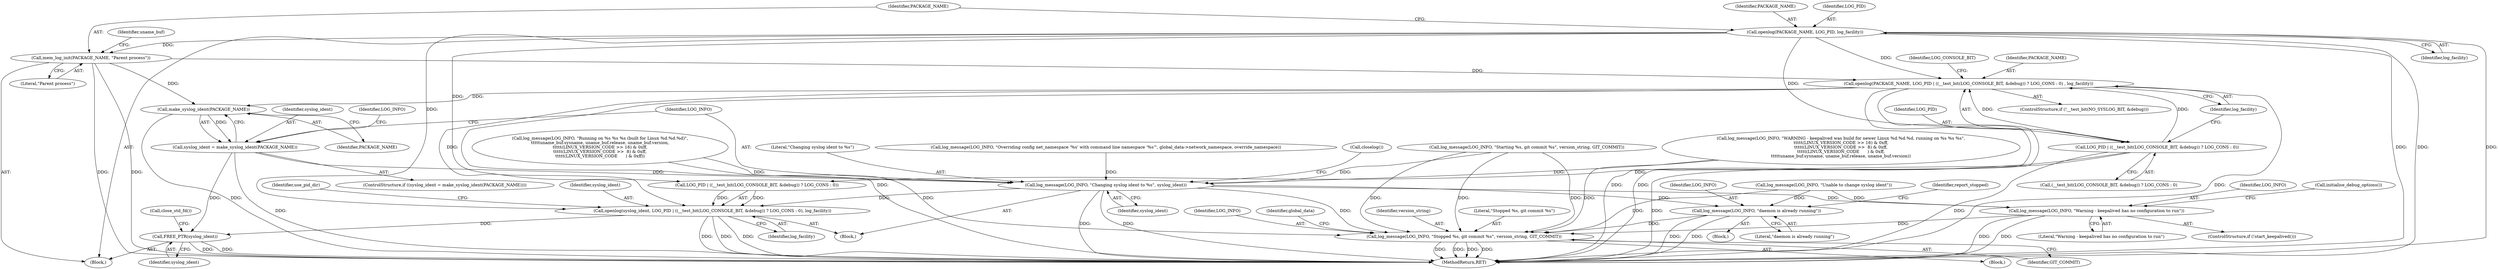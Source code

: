 digraph "0_keepalived_c6247a9ef2c7b33244ab1d3aa5d629ec49f0a067_1@API" {
"1000451" [label="(Call,make_syslog_ident(PACKAGE_NAME))"];
"1000305" [label="(Call,openlog(PACKAGE_NAME, LOG_PID | ((__test_bit(LOG_CONSOLE_BIT, &debug)) ? LOG_CONS : 0) , log_facility))"];
"1000164" [label="(Call,mem_log_init(PACKAGE_NAME, \"Parent process\"))"];
"1000160" [label="(Call,openlog(PACKAGE_NAME, LOG_PID, log_facility))"];
"1000307" [label="(Call,LOG_PID | ((__test_bit(LOG_CONSOLE_BIT, &debug)) ? LOG_CONS : 0))"];
"1000449" [label="(Call,syslog_ident = make_syslog_ident(PACKAGE_NAME))"];
"1000454" [label="(Call,log_message(LOG_INFO, \"Changing syslog ident to %s\", syslog_ident))"];
"1000459" [label="(Call,openlog(syslog_ident, LOG_PID | ((__test_bit(LOG_CONSOLE_BIT, &debug)) ? LOG_CONS : 0), log_facility))"];
"1000668" [label="(Call,FREE_PTR(syslog_ident))"];
"1000579" [label="(Call,log_message(LOG_INFO, \"daemon is already running\"))"];
"1000643" [label="(Call,log_message(LOG_INFO, \"Stopped %s, git commit %s\", version_string, GIT_COMMIT))"];
"1000630" [label="(Call,log_message(LOG_INFO, \"Warning - keepalived has no configuration to run\"))"];
"1000307" [label="(Call,LOG_PID | ((__test_bit(LOG_CONSOLE_BIT, &debug)) ? LOG_CONS : 0))"];
"1000456" [label="(Literal,\"Changing syslog ident to %s\")"];
"1000644" [label="(Identifier,LOG_INFO)"];
"1000632" [label="(Literal,\"Warning - keepalived has no configuration to run\")"];
"1000453" [label="(Block,)"];
"1000580" [label="(Identifier,LOG_INFO)"];
"1000476" [label="(Identifier,use_pid_dir)"];
"1000650" [label="(Identifier,global_data)"];
"1000368" [label="(Call,log_message(LOG_INFO, \"Running on %s %s %s (built for Linux %d.%d.%d)\",\n\t\t\t\t\tuname_buf.sysname, uname_buf.release, uname_buf.version,\n\t\t\t\t\t(LINUX_VERSION_CODE >> 16) & 0xff,\n\t\t\t\t\t(LINUX_VERSION_CODE >>  8) & 0xff,\n\t\t\t\t\t(LINUX_VERSION_CODE      ) & 0xff))"];
"1000455" [label="(Identifier,LOG_INFO)"];
"1000308" [label="(Identifier,LOG_PID)"];
"1000454" [label="(Call,log_message(LOG_INFO, \"Changing syslog ident to %s\", syslog_ident))"];
"1000645" [label="(Literal,\"Stopped %s, git commit %s\")"];
"1000170" [label="(Identifier,uname_buf)"];
"1000583" [label="(Identifier,report_stopped)"];
"1000461" [label="(Call,LOG_PID | ((__test_bit(LOG_CONSOLE_BIT, &debug)) ? LOG_CONS : 0))"];
"1000163" [label="(Identifier,log_facility)"];
"1000340" [label="(Call,log_message(LOG_INFO, \"WARNING - keepalived was build for newer Linux %d.%d.%d, running on %s %s %s\",\n\t\t\t\t\t(LINUX_VERSION_CODE >> 16) & 0xff,\n\t\t\t\t\t(LINUX_VERSION_CODE >>  8) & 0xff,\n\t\t\t\t\t(LINUX_VERSION_CODE      ) & 0xff,\n\t\t\t\t\tuname_buf.sysname, uname_buf.release, uname_buf.version))"];
"1000299" [label="(ControlStructure,if (!__test_bit(NO_SYSLOG_BIT, &debug)))"];
"1000630" [label="(Call,log_message(LOG_INFO, \"Warning - keepalived has no configuration to run\"))"];
"1000579" [label="(Call,log_message(LOG_INFO, \"daemon is already running\"))"];
"1000631" [label="(Identifier,LOG_INFO)"];
"1000449" [label="(Call,syslog_ident = make_syslog_ident(PACKAGE_NAME))"];
"1000166" [label="(Literal,\"Parent process\")"];
"1000451" [label="(Call,make_syslog_ident(PACKAGE_NAME))"];
"1000578" [label="(Block,)"];
"1000647" [label="(Identifier,GIT_COMMIT)"];
"1000319" [label="(Identifier,LOG_CONSOLE_BIT)"];
"1000668" [label="(Call,FREE_PTR(syslog_ident))"];
"1000323" [label="(Call,log_message(LOG_INFO, \"Starting %s, git commit %s\", version_string, GIT_COMMIT))"];
"1000129" [label="(Block,)"];
"1000428" [label="(Call,log_message(LOG_INFO, \"Overriding config net_namespace '%s' with command line namespace '%s'\", global_data->network_namespace, override_namespace))"];
"1000457" [label="(Identifier,syslog_ident)"];
"1000627" [label="(ControlStructure,if (!start_keepalived()))"];
"1000459" [label="(Call,openlog(syslog_ident, LOG_PID | ((__test_bit(LOG_CONSOLE_BIT, &debug)) ? LOG_CONS : 0), log_facility))"];
"1000581" [label="(Literal,\"daemon is already running\")"];
"1000306" [label="(Identifier,PACKAGE_NAME)"];
"1000450" [label="(Identifier,syslog_ident)"];
"1000470" [label="(Identifier,log_facility)"];
"1000165" [label="(Identifier,PACKAGE_NAME)"];
"1000161" [label="(Identifier,PACKAGE_NAME)"];
"1000633" [label="(Call,initialise_debug_options())"];
"1000670" [label="(Call,close_std_fd())"];
"1000673" [label="(MethodReturn,RET)"];
"1000472" [label="(Call,log_message(LOG_INFO, \"Unable to change syslog ident\"))"];
"1000642" [label="(Block,)"];
"1000458" [label="(Call,closelog())"];
"1000669" [label="(Identifier,syslog_ident)"];
"1000646" [label="(Identifier,version_string)"];
"1000316" [label="(Identifier,log_facility)"];
"1000164" [label="(Call,mem_log_init(PACKAGE_NAME, \"Parent process\"))"];
"1000160" [label="(Call,openlog(PACKAGE_NAME, LOG_PID, log_facility))"];
"1000162" [label="(Identifier,LOG_PID)"];
"1000473" [label="(Identifier,LOG_INFO)"];
"1000460" [label="(Identifier,syslog_ident)"];
"1000643" [label="(Call,log_message(LOG_INFO, \"Stopped %s, git commit %s\", version_string, GIT_COMMIT))"];
"1000309" [label="(Call,(__test_bit(LOG_CONSOLE_BIT, &debug)) ? LOG_CONS : 0)"];
"1000448" [label="(ControlStructure,if ((syslog_ident = make_syslog_ident(PACKAGE_NAME))))"];
"1000305" [label="(Call,openlog(PACKAGE_NAME, LOG_PID | ((__test_bit(LOG_CONSOLE_BIT, &debug)) ? LOG_CONS : 0) , log_facility))"];
"1000452" [label="(Identifier,PACKAGE_NAME)"];
"1000451" -> "1000449"  [label="AST: "];
"1000451" -> "1000452"  [label="CFG: "];
"1000452" -> "1000451"  [label="AST: "];
"1000449" -> "1000451"  [label="CFG: "];
"1000451" -> "1000673"  [label="DDG: "];
"1000451" -> "1000449"  [label="DDG: "];
"1000305" -> "1000451"  [label="DDG: "];
"1000164" -> "1000451"  [label="DDG: "];
"1000305" -> "1000299"  [label="AST: "];
"1000305" -> "1000316"  [label="CFG: "];
"1000306" -> "1000305"  [label="AST: "];
"1000307" -> "1000305"  [label="AST: "];
"1000316" -> "1000305"  [label="AST: "];
"1000319" -> "1000305"  [label="CFG: "];
"1000305" -> "1000673"  [label="DDG: "];
"1000305" -> "1000673"  [label="DDG: "];
"1000305" -> "1000673"  [label="DDG: "];
"1000305" -> "1000673"  [label="DDG: "];
"1000164" -> "1000305"  [label="DDG: "];
"1000307" -> "1000305"  [label="DDG: "];
"1000307" -> "1000305"  [label="DDG: "];
"1000160" -> "1000305"  [label="DDG: "];
"1000305" -> "1000459"  [label="DDG: "];
"1000164" -> "1000129"  [label="AST: "];
"1000164" -> "1000166"  [label="CFG: "];
"1000165" -> "1000164"  [label="AST: "];
"1000166" -> "1000164"  [label="AST: "];
"1000170" -> "1000164"  [label="CFG: "];
"1000164" -> "1000673"  [label="DDG: "];
"1000164" -> "1000673"  [label="DDG: "];
"1000160" -> "1000164"  [label="DDG: "];
"1000160" -> "1000129"  [label="AST: "];
"1000160" -> "1000163"  [label="CFG: "];
"1000161" -> "1000160"  [label="AST: "];
"1000162" -> "1000160"  [label="AST: "];
"1000163" -> "1000160"  [label="AST: "];
"1000165" -> "1000160"  [label="CFG: "];
"1000160" -> "1000673"  [label="DDG: "];
"1000160" -> "1000673"  [label="DDG: "];
"1000160" -> "1000673"  [label="DDG: "];
"1000160" -> "1000307"  [label="DDG: "];
"1000160" -> "1000461"  [label="DDG: "];
"1000160" -> "1000459"  [label="DDG: "];
"1000307" -> "1000309"  [label="CFG: "];
"1000308" -> "1000307"  [label="AST: "];
"1000309" -> "1000307"  [label="AST: "];
"1000316" -> "1000307"  [label="CFG: "];
"1000307" -> "1000673"  [label="DDG: "];
"1000307" -> "1000673"  [label="DDG: "];
"1000307" -> "1000461"  [label="DDG: "];
"1000449" -> "1000448"  [label="AST: "];
"1000450" -> "1000449"  [label="AST: "];
"1000455" -> "1000449"  [label="CFG: "];
"1000473" -> "1000449"  [label="CFG: "];
"1000449" -> "1000673"  [label="DDG: "];
"1000449" -> "1000454"  [label="DDG: "];
"1000449" -> "1000668"  [label="DDG: "];
"1000454" -> "1000453"  [label="AST: "];
"1000454" -> "1000457"  [label="CFG: "];
"1000455" -> "1000454"  [label="AST: "];
"1000456" -> "1000454"  [label="AST: "];
"1000457" -> "1000454"  [label="AST: "];
"1000458" -> "1000454"  [label="CFG: "];
"1000454" -> "1000673"  [label="DDG: "];
"1000454" -> "1000673"  [label="DDG: "];
"1000368" -> "1000454"  [label="DDG: "];
"1000323" -> "1000454"  [label="DDG: "];
"1000340" -> "1000454"  [label="DDG: "];
"1000428" -> "1000454"  [label="DDG: "];
"1000454" -> "1000459"  [label="DDG: "];
"1000454" -> "1000579"  [label="DDG: "];
"1000454" -> "1000630"  [label="DDG: "];
"1000454" -> "1000643"  [label="DDG: "];
"1000459" -> "1000453"  [label="AST: "];
"1000459" -> "1000470"  [label="CFG: "];
"1000460" -> "1000459"  [label="AST: "];
"1000461" -> "1000459"  [label="AST: "];
"1000470" -> "1000459"  [label="AST: "];
"1000476" -> "1000459"  [label="CFG: "];
"1000459" -> "1000673"  [label="DDG: "];
"1000459" -> "1000673"  [label="DDG: "];
"1000459" -> "1000673"  [label="DDG: "];
"1000461" -> "1000459"  [label="DDG: "];
"1000461" -> "1000459"  [label="DDG: "];
"1000459" -> "1000668"  [label="DDG: "];
"1000668" -> "1000129"  [label="AST: "];
"1000668" -> "1000669"  [label="CFG: "];
"1000669" -> "1000668"  [label="AST: "];
"1000670" -> "1000668"  [label="CFG: "];
"1000668" -> "1000673"  [label="DDG: "];
"1000668" -> "1000673"  [label="DDG: "];
"1000579" -> "1000578"  [label="AST: "];
"1000579" -> "1000581"  [label="CFG: "];
"1000580" -> "1000579"  [label="AST: "];
"1000581" -> "1000579"  [label="AST: "];
"1000583" -> "1000579"  [label="CFG: "];
"1000579" -> "1000673"  [label="DDG: "];
"1000579" -> "1000673"  [label="DDG: "];
"1000472" -> "1000579"  [label="DDG: "];
"1000579" -> "1000643"  [label="DDG: "];
"1000643" -> "1000642"  [label="AST: "];
"1000643" -> "1000647"  [label="CFG: "];
"1000644" -> "1000643"  [label="AST: "];
"1000645" -> "1000643"  [label="AST: "];
"1000646" -> "1000643"  [label="AST: "];
"1000647" -> "1000643"  [label="AST: "];
"1000650" -> "1000643"  [label="CFG: "];
"1000643" -> "1000673"  [label="DDG: "];
"1000643" -> "1000673"  [label="DDG: "];
"1000643" -> "1000673"  [label="DDG: "];
"1000643" -> "1000673"  [label="DDG: "];
"1000630" -> "1000643"  [label="DDG: "];
"1000340" -> "1000643"  [label="DDG: "];
"1000368" -> "1000643"  [label="DDG: "];
"1000323" -> "1000643"  [label="DDG: "];
"1000323" -> "1000643"  [label="DDG: "];
"1000323" -> "1000643"  [label="DDG: "];
"1000472" -> "1000643"  [label="DDG: "];
"1000630" -> "1000627"  [label="AST: "];
"1000630" -> "1000632"  [label="CFG: "];
"1000631" -> "1000630"  [label="AST: "];
"1000632" -> "1000630"  [label="AST: "];
"1000633" -> "1000630"  [label="CFG: "];
"1000630" -> "1000673"  [label="DDG: "];
"1000630" -> "1000673"  [label="DDG: "];
"1000472" -> "1000630"  [label="DDG: "];
}
